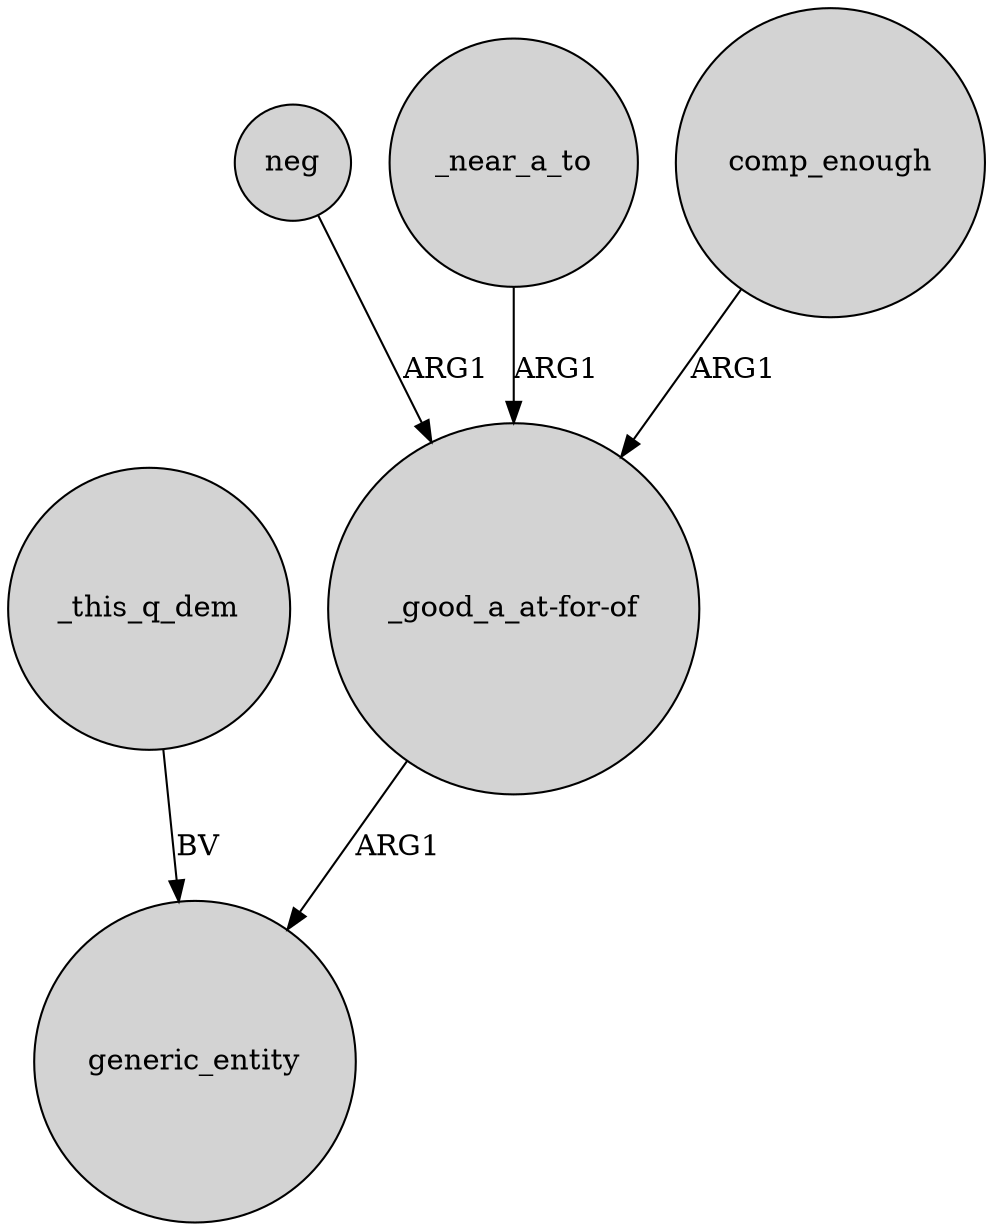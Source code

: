digraph {
	node [shape=circle style=filled]
	"_good_a_at-for-of" -> generic_entity [label=ARG1]
	neg -> "_good_a_at-for-of" [label=ARG1]
	_this_q_dem -> generic_entity [label=BV]
	_near_a_to -> "_good_a_at-for-of" [label=ARG1]
	comp_enough -> "_good_a_at-for-of" [label=ARG1]
}
